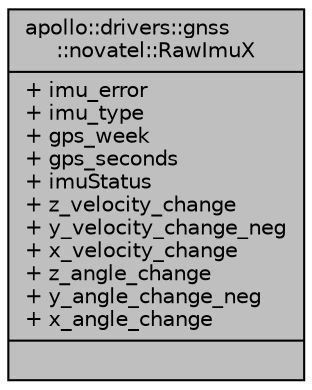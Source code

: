 digraph "apollo::drivers::gnss::novatel::RawImuX"
{
  edge [fontname="Helvetica",fontsize="10",labelfontname="Helvetica",labelfontsize="10"];
  node [fontname="Helvetica",fontsize="10",shape=record];
  Node1 [label="{apollo::drivers::gnss\l::novatel::RawImuX\n|+ imu_error\l+ imu_type\l+ gps_week\l+ gps_seconds\l+ imuStatus\l+ z_velocity_change\l+ y_velocity_change_neg\l+ x_velocity_change\l+ z_angle_change\l+ y_angle_change_neg\l+ x_angle_change\l|}",height=0.2,width=0.4,color="black", fillcolor="grey75", style="filled" fontcolor="black"];
}
